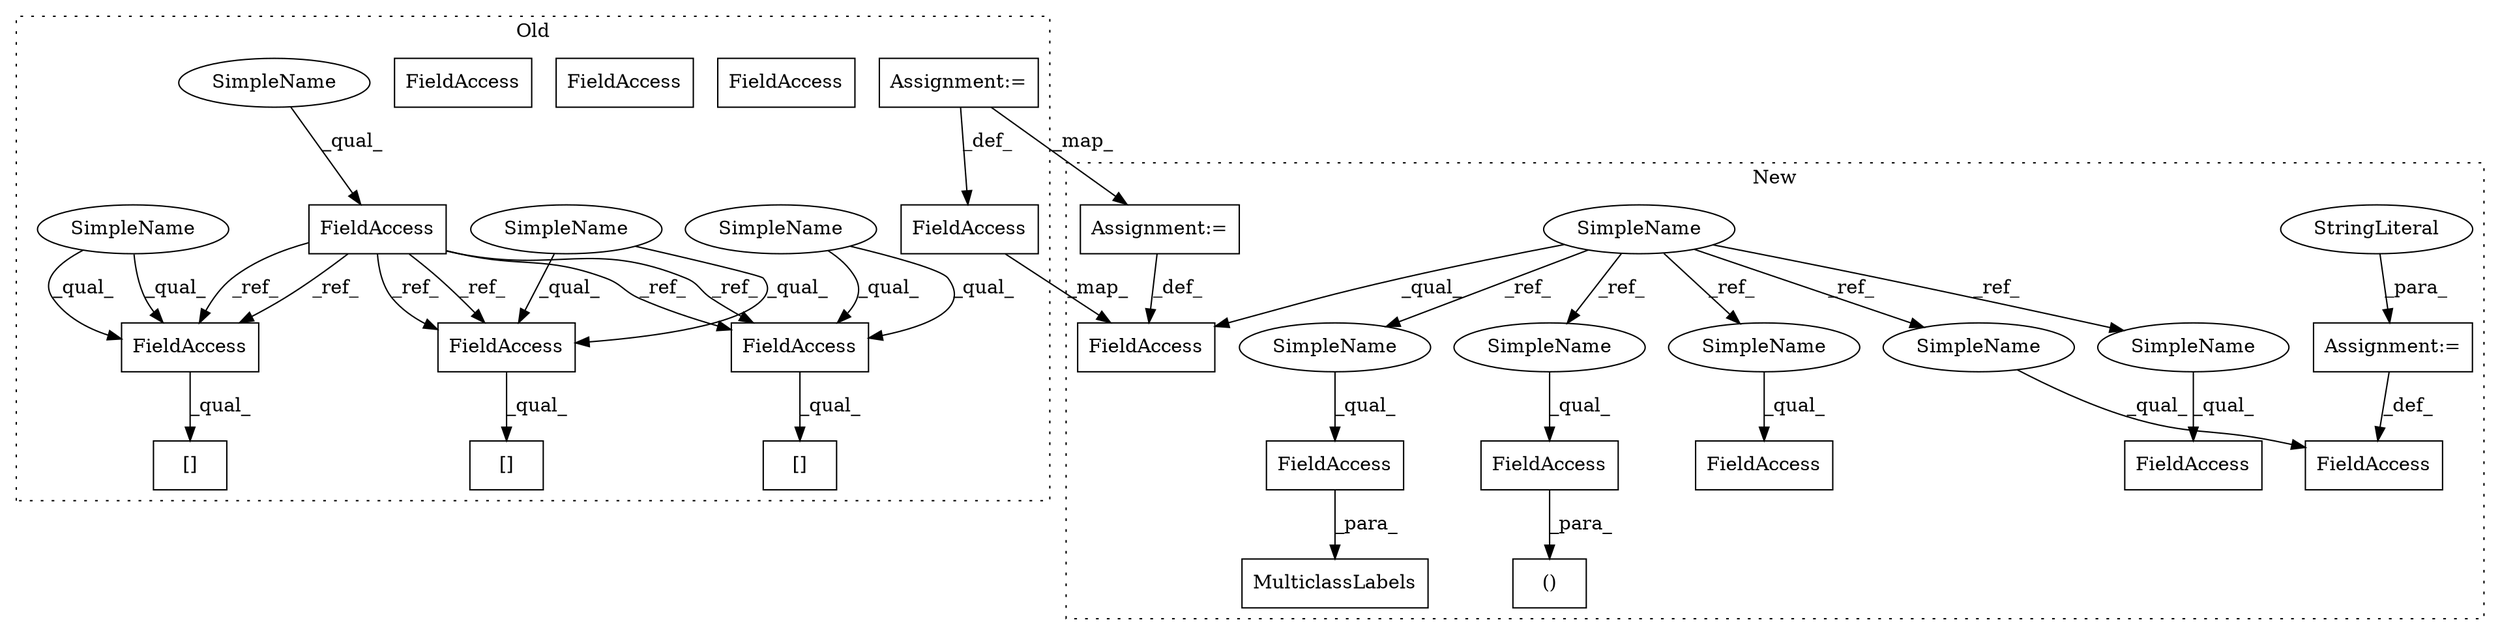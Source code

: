 digraph G {
subgraph cluster0 {
1 [label="[]" a="2" s="1027,1053" l="16,1" shape="box"];
4 [label="FieldAccess" a="22" s="719" l="15" shape="box"];
5 [label="[]" a="2" s="794,818" l="16,1" shape="box"];
8 [label="FieldAccess" a="22" s="1102" l="15" shape="box"];
9 [label="[]" a="2" s="908,933" l="16,1" shape="box"];
10 [label="Assignment:=" a="7" s="1117" l="1" shape="box"];
12 [label="FieldAccess" a="22" s="908" l="15" shape="box"];
17 [label="FieldAccess" a="22" s="794" l="15" shape="box"];
19 [label="FieldAccess" a="22" s="1027" l="15" shape="box"];
27 [label="FieldAccess" a="22" s="908" l="15" shape="box"];
28 [label="FieldAccess" a="22" s="794" l="15" shape="box"];
29 [label="FieldAccess" a="22" s="1027" l="15" shape="box"];
30 [label="SimpleName" a="42" s="908" l="4" shape="ellipse"];
31 [label="SimpleName" a="42" s="794" l="4" shape="ellipse"];
32 [label="SimpleName" a="42" s="719" l="4" shape="ellipse"];
33 [label="SimpleName" a="42" s="1027" l="4" shape="ellipse"];
label = "Old";
style="dotted";
}
subgraph cluster1 {
2 [label="MulticlassLabels" a="32" s="1092,1126" l="17,1" shape="box"];
3 [label="FieldAccess" a="22" s="1109" l="17" shape="box"];
6 [label="SimpleName" a="42" s="696" l="4" shape="ellipse"];
7 [label="FieldAccess" a="22" s="928" l="15" shape="box"];
11 [label="Assignment:=" a="7" s="943" l="1" shape="box"];
13 [label="FieldAccess" a="22" s="1287" l="11" shape="box"];
14 [label="FieldAccess" a="22" s="1019" l="14" shape="box"];
15 [label="()" a="106" s="989" l="44" shape="box"];
16 [label="FieldAccess" a="22" s="1386" l="14" shape="box"];
18 [label="FieldAccess" a="22" s="1221" l="11" shape="box"];
20 [label="Assignment:=" a="7" s="1232" l="1" shape="box"];
21 [label="StringLiteral" a="45" s="1233" l="6" shape="ellipse"];
22 [label="SimpleName" a="42" s="1287" l="4" shape="ellipse"];
23 [label="SimpleName" a="42" s="1109" l="4" shape="ellipse"];
24 [label="SimpleName" a="42" s="1019" l="4" shape="ellipse"];
25 [label="SimpleName" a="42" s="1221" l="4" shape="ellipse"];
26 [label="SimpleName" a="42" s="1386" l="4" shape="ellipse"];
label = "New";
style="dotted";
}
3 -> 2 [label="_para_"];
4 -> 27 [label="_ref_"];
4 -> 28 [label="_ref_"];
4 -> 29 [label="_ref_"];
4 -> 27 [label="_ref_"];
4 -> 28 [label="_ref_"];
4 -> 29 [label="_ref_"];
6 -> 24 [label="_ref_"];
6 -> 26 [label="_ref_"];
6 -> 22 [label="_ref_"];
6 -> 7 [label="_qual_"];
6 -> 23 [label="_ref_"];
6 -> 25 [label="_ref_"];
8 -> 7 [label="_map_"];
10 -> 11 [label="_map_"];
10 -> 8 [label="_def_"];
11 -> 7 [label="_def_"];
14 -> 15 [label="_para_"];
20 -> 18 [label="_def_"];
21 -> 20 [label="_para_"];
22 -> 13 [label="_qual_"];
23 -> 3 [label="_qual_"];
24 -> 14 [label="_qual_"];
25 -> 18 [label="_qual_"];
26 -> 16 [label="_qual_"];
27 -> 9 [label="_qual_"];
28 -> 5 [label="_qual_"];
29 -> 1 [label="_qual_"];
30 -> 27 [label="_qual_"];
30 -> 27 [label="_qual_"];
31 -> 28 [label="_qual_"];
31 -> 28 [label="_qual_"];
32 -> 4 [label="_qual_"];
33 -> 29 [label="_qual_"];
33 -> 29 [label="_qual_"];
}